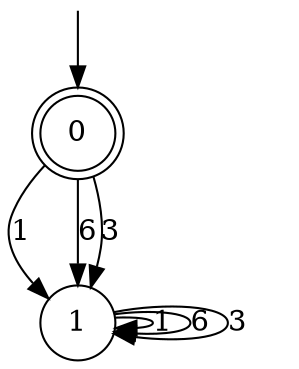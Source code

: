 digraph g {

	s0 [shape="doublecircle" label="0"];
	s1 [shape="circle" label="1"];
	s0 -> s1 [label="1"];
	s0 -> s1 [label="6"];
	s0 -> s1 [label="3"];
	s1 -> s1 [label="1"];
	s1 -> s1 [label="6"];
	s1 -> s1 [label="3"];

__start0 [label="" shape="none" width="0" height="0"];
__start0 -> s0;

}
